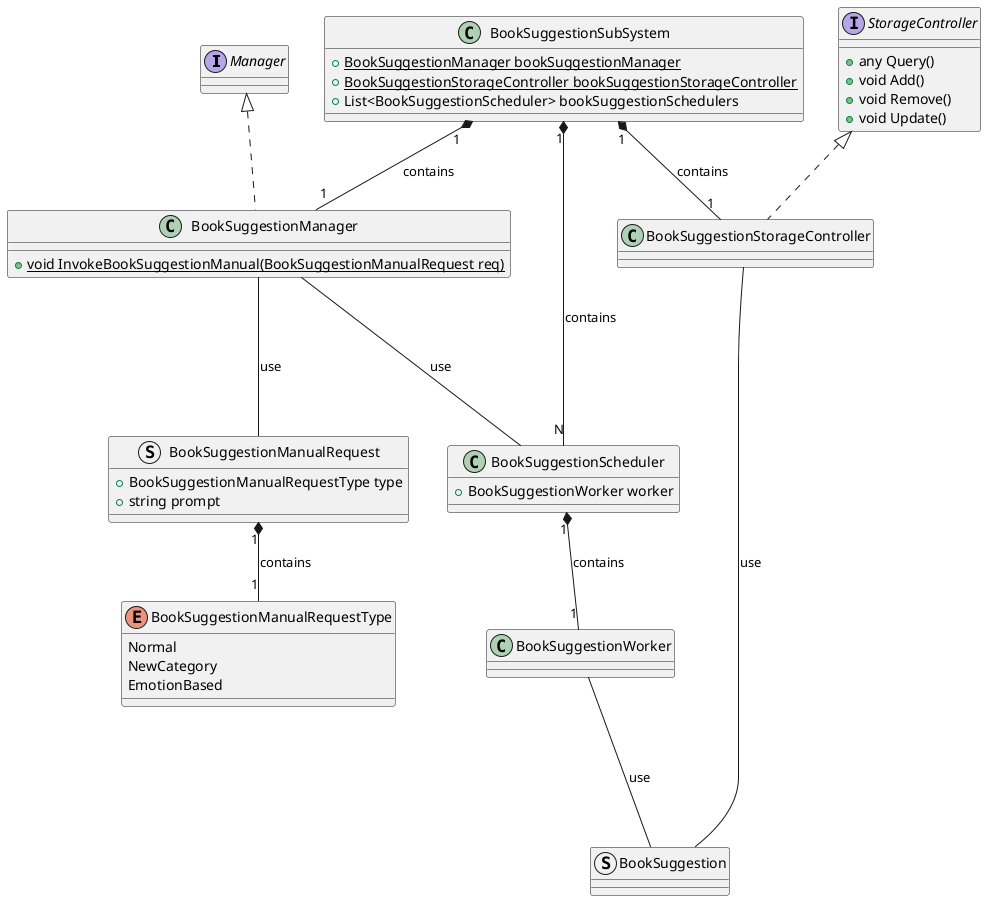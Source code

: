 @startuml
Interface Manager
Interface StorageController {
    + any Query()
    + void Add()
    + void Remove()
    + void Update()
}

enum BookSuggestionManualRequestType {
    Normal
    NewCategory
    EmotionBased
}
struct BookSuggestionManualRequest {
    + BookSuggestionManualRequestType type
    + string prompt
}
BookSuggestionManualRequest "1" *-- "1" BookSuggestionManualRequestType : contains

struct BookSuggestion {}

class BookSuggestionWorker {}
BookSuggestionWorker --- BookSuggestion : use

class BookSuggestionScheduler {
    + BookSuggestionWorker worker
}

BookSuggestionScheduler "1" *-- "1" BookSuggestionWorker : contains

class BookSuggestionManager implements Manager {
    + {static} void InvokeBookSuggestionManual(BookSuggestionManualRequest req)
}
BookSuggestionManager --- BookSuggestionManualRequest : use
BookSuggestionManager --- BookSuggestionScheduler : use

class BookSuggestionStorageController implements StorageController {}
BookSuggestionStorageController --- BookSuggestion : use

class BookSuggestionSubSystem {
    + {static} BookSuggestionManager bookSuggestionManager
    + {static} BookSuggestionStorageController bookSuggestionStorageController
    + List<BookSuggestionScheduler> bookSuggestionSchedulers
}

BookSuggestionSubSystem "1" *-- "1" BookSuggestionManager : contains
BookSuggestionSubSystem "1" *-- "1" BookSuggestionStorageController : contains
BookSuggestionSubSystem "1" *-- "N" BookSuggestionScheduler : contains

@enduml
